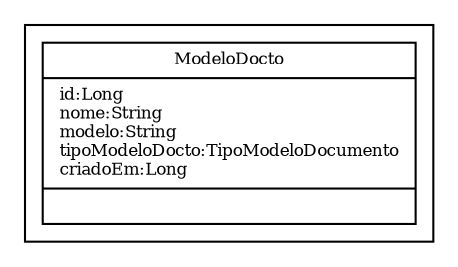 digraph G{
fontname = "Times-Roman"
fontsize = 8

node [
        fontname = "Times-Roman"
        fontsize = 8
        shape = "record"
]

edge [
        fontname = "Times-Roman"
        fontsize = 8
]

subgraph clusterMODELO_DE_DOCUMENTO
{
ModeloDocto [label = "{ModeloDocto|id:Long\lnome:String\lmodelo:String\ltipoModeloDocto:TipoModeloDocumento\lcriadoEm:Long\l|\l}"]
}
}
